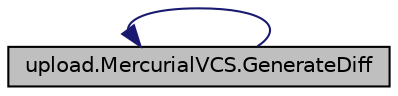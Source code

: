 digraph "upload.MercurialVCS.GenerateDiff"
{
  edge [fontname="Helvetica",fontsize="10",labelfontname="Helvetica",labelfontsize="10"];
  node [fontname="Helvetica",fontsize="10",shape=record];
  rankdir="LR";
  Node16 [label="upload.MercurialVCS.GenerateDiff",height=0.2,width=0.4,color="black", fillcolor="grey75", style="filled", fontcolor="black"];
  Node16 -> Node16 [dir="back",color="midnightblue",fontsize="10",style="solid",fontname="Helvetica"];
}
